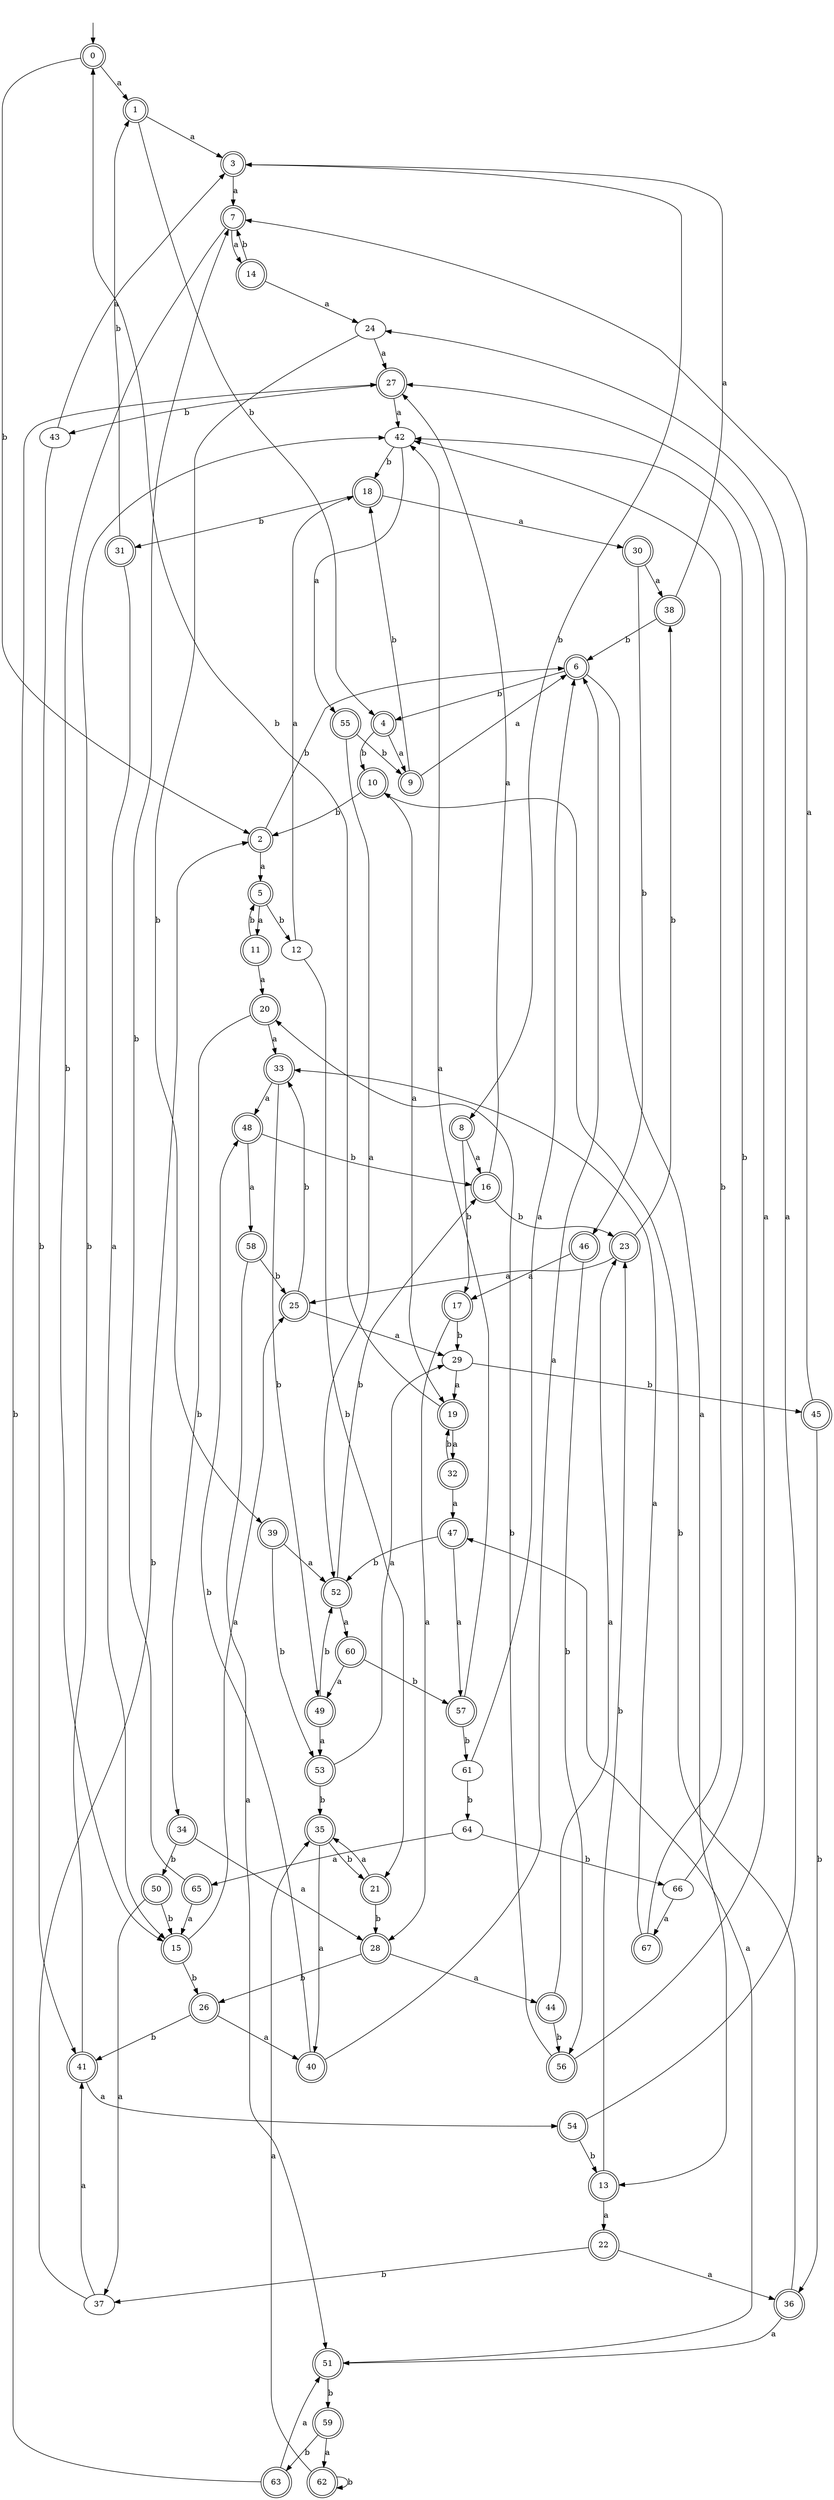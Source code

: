 digraph RandomDFA {
  __start0 [label="", shape=none];
  __start0 -> 0 [label=""];
  0 [shape=circle] [shape=doublecircle]
  0 -> 1 [label="a"]
  0 -> 2 [label="b"]
  1 [shape=doublecircle]
  1 -> 3 [label="a"]
  1 -> 4 [label="b"]
  2 [shape=doublecircle]
  2 -> 5 [label="a"]
  2 -> 6 [label="b"]
  3 [shape=doublecircle]
  3 -> 7 [label="a"]
  3 -> 8 [label="b"]
  4 [shape=doublecircle]
  4 -> 9 [label="a"]
  4 -> 10 [label="b"]
  5 [shape=doublecircle]
  5 -> 11 [label="a"]
  5 -> 12 [label="b"]
  6 [shape=doublecircle]
  6 -> 13 [label="a"]
  6 -> 4 [label="b"]
  7 [shape=doublecircle]
  7 -> 14 [label="a"]
  7 -> 15 [label="b"]
  8 [shape=doublecircle]
  8 -> 16 [label="a"]
  8 -> 17 [label="b"]
  9 [shape=doublecircle]
  9 -> 6 [label="a"]
  9 -> 18 [label="b"]
  10 [shape=doublecircle]
  10 -> 19 [label="a"]
  10 -> 2 [label="b"]
  11 [shape=doublecircle]
  11 -> 20 [label="a"]
  11 -> 5 [label="b"]
  12
  12 -> 18 [label="a"]
  12 -> 21 [label="b"]
  13 [shape=doublecircle]
  13 -> 22 [label="a"]
  13 -> 23 [label="b"]
  14 [shape=doublecircle]
  14 -> 24 [label="a"]
  14 -> 7 [label="b"]
  15 [shape=doublecircle]
  15 -> 25 [label="a"]
  15 -> 26 [label="b"]
  16 [shape=doublecircle]
  16 -> 27 [label="a"]
  16 -> 23 [label="b"]
  17 [shape=doublecircle]
  17 -> 28 [label="a"]
  17 -> 29 [label="b"]
  18 [shape=doublecircle]
  18 -> 30 [label="a"]
  18 -> 31 [label="b"]
  19 [shape=doublecircle]
  19 -> 32 [label="a"]
  19 -> 0 [label="b"]
  20 [shape=doublecircle]
  20 -> 33 [label="a"]
  20 -> 34 [label="b"]
  21 [shape=doublecircle]
  21 -> 35 [label="a"]
  21 -> 28 [label="b"]
  22 [shape=doublecircle]
  22 -> 36 [label="a"]
  22 -> 37 [label="b"]
  23 [shape=doublecircle]
  23 -> 25 [label="a"]
  23 -> 38 [label="b"]
  24
  24 -> 27 [label="a"]
  24 -> 39 [label="b"]
  25 [shape=doublecircle]
  25 -> 29 [label="a"]
  25 -> 33 [label="b"]
  26 [shape=doublecircle]
  26 -> 40 [label="a"]
  26 -> 41 [label="b"]
  27 [shape=doublecircle]
  27 -> 42 [label="a"]
  27 -> 43 [label="b"]
  28 [shape=doublecircle]
  28 -> 44 [label="a"]
  28 -> 26 [label="b"]
  29
  29 -> 19 [label="a"]
  29 -> 45 [label="b"]
  30 [shape=doublecircle]
  30 -> 38 [label="a"]
  30 -> 46 [label="b"]
  31 [shape=doublecircle]
  31 -> 15 [label="a"]
  31 -> 1 [label="b"]
  32 [shape=doublecircle]
  32 -> 47 [label="a"]
  32 -> 19 [label="b"]
  33 [shape=doublecircle]
  33 -> 48 [label="a"]
  33 -> 49 [label="b"]
  34 [shape=doublecircle]
  34 -> 28 [label="a"]
  34 -> 50 [label="b"]
  35 [shape=doublecircle]
  35 -> 40 [label="a"]
  35 -> 21 [label="b"]
  36 [shape=doublecircle]
  36 -> 51 [label="a"]
  36 -> 10 [label="b"]
  37
  37 -> 41 [label="a"]
  37 -> 2 [label="b"]
  38 [shape=doublecircle]
  38 -> 3 [label="a"]
  38 -> 6 [label="b"]
  39 [shape=doublecircle]
  39 -> 52 [label="a"]
  39 -> 53 [label="b"]
  40 [shape=doublecircle]
  40 -> 6 [label="a"]
  40 -> 48 [label="b"]
  41 [shape=doublecircle]
  41 -> 54 [label="a"]
  41 -> 42 [label="b"]
  42
  42 -> 55 [label="a"]
  42 -> 18 [label="b"]
  43
  43 -> 3 [label="a"]
  43 -> 41 [label="b"]
  44 [shape=doublecircle]
  44 -> 23 [label="a"]
  44 -> 56 [label="b"]
  45 [shape=doublecircle]
  45 -> 7 [label="a"]
  45 -> 36 [label="b"]
  46 [shape=doublecircle]
  46 -> 17 [label="a"]
  46 -> 56 [label="b"]
  47 [shape=doublecircle]
  47 -> 57 [label="a"]
  47 -> 52 [label="b"]
  48 [shape=doublecircle]
  48 -> 58 [label="a"]
  48 -> 16 [label="b"]
  49 [shape=doublecircle]
  49 -> 53 [label="a"]
  49 -> 52 [label="b"]
  50 [shape=doublecircle]
  50 -> 37 [label="a"]
  50 -> 15 [label="b"]
  51 [shape=doublecircle]
  51 -> 47 [label="a"]
  51 -> 59 [label="b"]
  52 [shape=doublecircle]
  52 -> 60 [label="a"]
  52 -> 16 [label="b"]
  53 [shape=doublecircle]
  53 -> 29 [label="a"]
  53 -> 35 [label="b"]
  54 [shape=doublecircle]
  54 -> 24 [label="a"]
  54 -> 13 [label="b"]
  55 [shape=doublecircle]
  55 -> 52 [label="a"]
  55 -> 9 [label="b"]
  56 [shape=doublecircle]
  56 -> 27 [label="a"]
  56 -> 20 [label="b"]
  57 [shape=doublecircle]
  57 -> 42 [label="a"]
  57 -> 61 [label="b"]
  58 [shape=doublecircle]
  58 -> 51 [label="a"]
  58 -> 25 [label="b"]
  59 [shape=doublecircle]
  59 -> 62 [label="a"]
  59 -> 63 [label="b"]
  60 [shape=doublecircle]
  60 -> 49 [label="a"]
  60 -> 57 [label="b"]
  61
  61 -> 6 [label="a"]
  61 -> 64 [label="b"]
  62 [shape=doublecircle]
  62 -> 35 [label="a"]
  62 -> 62 [label="b"]
  63 [shape=doublecircle]
  63 -> 51 [label="a"]
  63 -> 27 [label="b"]
  64
  64 -> 65 [label="a"]
  64 -> 66 [label="b"]
  65 [shape=doublecircle]
  65 -> 15 [label="a"]
  65 -> 7 [label="b"]
  66
  66 -> 67 [label="a"]
  66 -> 42 [label="b"]
  67 [shape=doublecircle]
  67 -> 33 [label="a"]
  67 -> 42 [label="b"]
}

